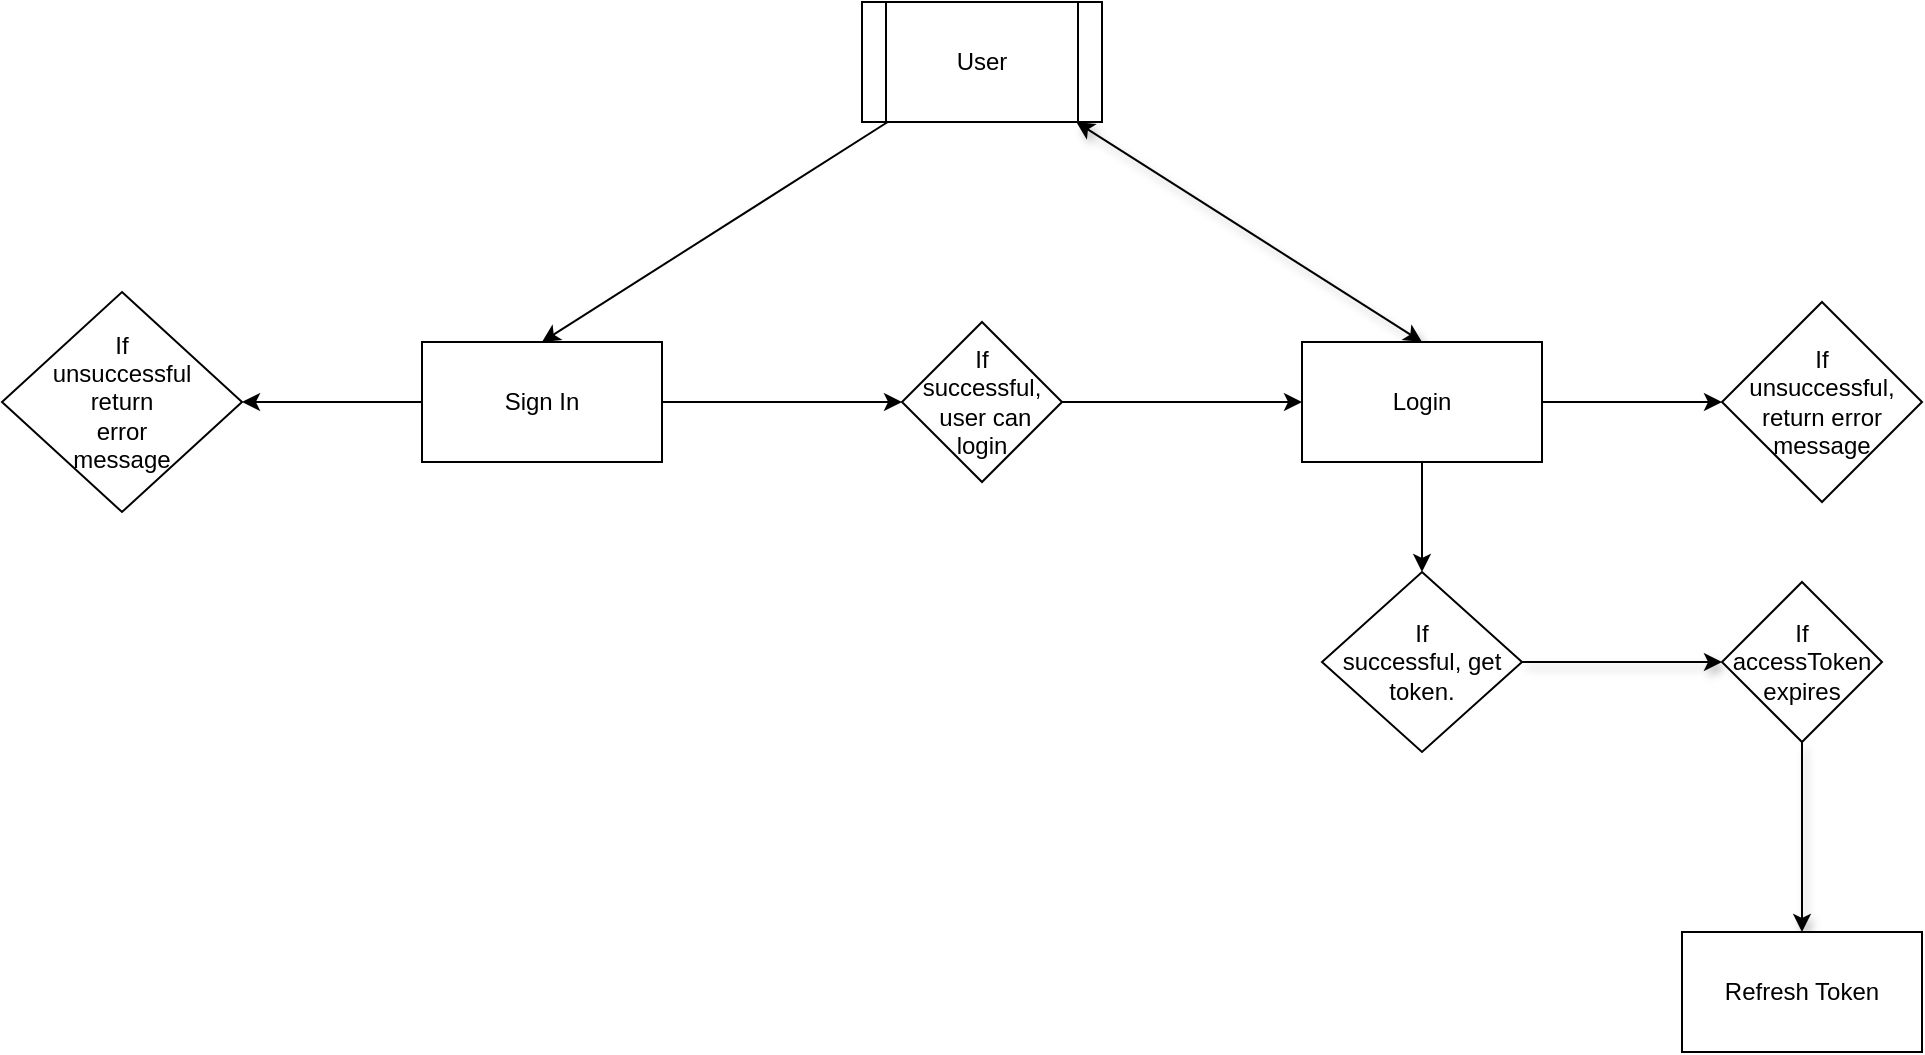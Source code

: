 <mxfile>
    <diagram id="daB-uyhHKxL-E0zUN2bl" name="Page-1">
        <mxGraphModel dx="1338" dy="547" grid="1" gridSize="10" guides="1" tooltips="1" connect="1" arrows="1" fold="1" page="0" pageScale="1" pageWidth="827" pageHeight="1169" background="none" math="0" shadow="0">
            <root>
                <mxCell id="0"/>
                <mxCell id="1" parent="0"/>
                <mxCell id="4" value="" style="html=1;jumpStyle=none;shadow=1;startArrow=classic;startFill=1;entryX=0.5;entryY=0;entryDx=0;entryDy=0;" parent="1" source="2" target="3" edge="1">
                    <mxGeometry relative="1" as="geometry"/>
                </mxCell>
                <mxCell id="19" value="" style="edgeStyle=none;html=1;entryX=0.5;entryY=0;entryDx=0;entryDy=0;" edge="1" parent="1" source="2" target="18">
                    <mxGeometry relative="1" as="geometry"/>
                </mxCell>
                <mxCell id="2" value="User" style="shape=process;whiteSpace=wrap;html=1;backgroundOutline=1;" parent="1" vertex="1">
                    <mxGeometry x="260" width="120" height="60" as="geometry"/>
                </mxCell>
                <mxCell id="6" value="" style="edgeStyle=none;html=1;" parent="1" source="3" target="5" edge="1">
                    <mxGeometry relative="1" as="geometry"/>
                </mxCell>
                <mxCell id="8" value="" style="edgeStyle=none;html=1;" parent="1" source="3" target="7" edge="1">
                    <mxGeometry relative="1" as="geometry"/>
                </mxCell>
                <UserObject label="Login" id="3">
                    <mxCell style="whiteSpace=wrap;html=1;strokeColor=default;" parent="1" vertex="1">
                        <mxGeometry x="480" y="170" width="120" height="60" as="geometry"/>
                    </mxCell>
                </UserObject>
                <mxCell id="14" value="" style="edgeStyle=none;jumpStyle=none;html=1;shadow=1;startArrow=none;startFill=0;" parent="1" source="5" target="13" edge="1">
                    <mxGeometry relative="1" as="geometry"/>
                </mxCell>
                <mxCell id="5" value="If&lt;br&gt;successful, get&lt;br&gt;token." style="rhombus;whiteSpace=wrap;html=1;" parent="1" vertex="1">
                    <mxGeometry x="490" y="285" width="100" height="90" as="geometry"/>
                </mxCell>
                <mxCell id="7" value="If&lt;br&gt;unsuccessful, return error message" style="rhombus;whiteSpace=wrap;html=1;" parent="1" vertex="1">
                    <mxGeometry x="690" y="150" width="100" height="100" as="geometry"/>
                </mxCell>
                <mxCell id="16" value="" style="edgeStyle=none;jumpStyle=none;html=1;shadow=1;startArrow=none;startFill=0;" parent="1" source="13" target="15" edge="1">
                    <mxGeometry relative="1" as="geometry"/>
                </mxCell>
                <mxCell id="13" value="If accessToken expires" style="rhombus;whiteSpace=wrap;html=1;" parent="1" vertex="1">
                    <mxGeometry x="690" y="290" width="80" height="80" as="geometry"/>
                </mxCell>
                <mxCell id="15" value="Refresh Token" style="whiteSpace=wrap;html=1;" parent="1" vertex="1">
                    <mxGeometry x="670" y="465" width="120" height="60" as="geometry"/>
                </mxCell>
                <mxCell id="24" value="" style="edgeStyle=none;html=1;" edge="1" parent="1" source="18" target="23">
                    <mxGeometry relative="1" as="geometry"/>
                </mxCell>
                <mxCell id="27" value="" style="edgeStyle=none;html=1;" edge="1" parent="1" source="18" target="26">
                    <mxGeometry relative="1" as="geometry"/>
                </mxCell>
                <mxCell id="18" value="Sign In" style="whiteSpace=wrap;html=1;" vertex="1" parent="1">
                    <mxGeometry x="40" y="170" width="120" height="60" as="geometry"/>
                </mxCell>
                <mxCell id="25" style="edgeStyle=none;html=1;entryX=0;entryY=0.5;entryDx=0;entryDy=0;" edge="1" parent="1" source="23" target="3">
                    <mxGeometry relative="1" as="geometry"/>
                </mxCell>
                <mxCell id="23" value="If &lt;br&gt;successful,&lt;br&gt;&amp;nbsp;user can&lt;br&gt;login" style="rhombus;whiteSpace=wrap;html=1;" vertex="1" parent="1">
                    <mxGeometry x="280" y="160" width="80" height="80" as="geometry"/>
                </mxCell>
                <mxCell id="26" value="If&lt;br&gt;unsuccessful&lt;br&gt;return&lt;br&gt;error&lt;br&gt;message" style="rhombus;whiteSpace=wrap;html=1;" vertex="1" parent="1">
                    <mxGeometry x="-170" y="145" width="120" height="110" as="geometry"/>
                </mxCell>
            </root>
        </mxGraphModel>
    </diagram>
</mxfile>
